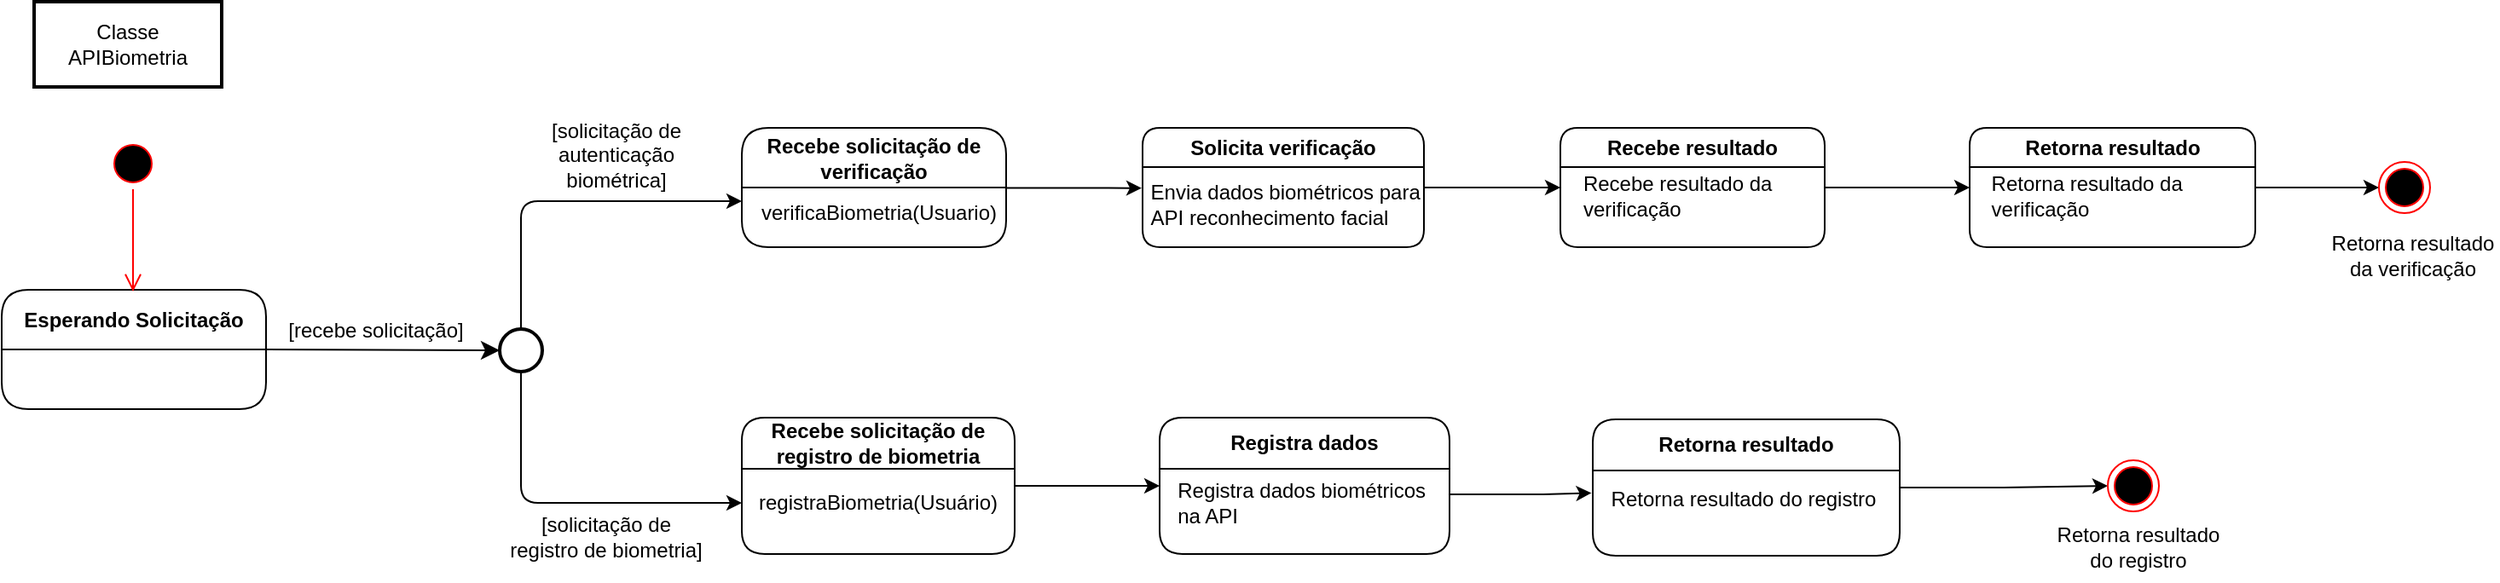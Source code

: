 <mxfile version="24.7.17">
  <diagram name="Página-1" id="fC4xaVk8DWp9LuVx3r3I">
    <mxGraphModel dx="2087" dy="592" grid="0" gridSize="10" guides="0" tooltips="1" connect="1" arrows="1" fold="1" page="0" pageScale="1" pageWidth="827" pageHeight="1169" math="0" shadow="0">
      <root>
        <mxCell id="0" />
        <mxCell id="1" parent="0" />
        <mxCell id="itOVfg9Iox0ewXBHak4l-5" value="" style="edgeStyle=orthogonalEdgeStyle;rounded=0;orthogonalLoop=1;jettySize=auto;html=1;entryX=0.025;entryY=0.258;entryDx=0;entryDy=0;entryPerimeter=0;" parent="1" source="itOVfg9Iox0ewXBHak4l-6" target="itOVfg9Iox0ewXBHak4l-10" edge="1">
          <mxGeometry relative="1" as="geometry">
            <Array as="points">
              <mxPoint x="400" y="715" />
            </Array>
          </mxGeometry>
        </mxCell>
        <mxCell id="itOVfg9Iox0ewXBHak4l-6" value="Recebe solicitação de verificação" style="swimlane;whiteSpace=wrap;html=1;startSize=35;rounded=1;" parent="1" vertex="1">
          <mxGeometry x="185" y="680" width="155" height="70" as="geometry" />
        </mxCell>
        <mxCell id="itOVfg9Iox0ewXBHak4l-7" value="verificaBiometria(Usuario)" style="text;html=1;align=center;verticalAlign=middle;resizable=0;points=[];autosize=1;strokeColor=none;fillColor=none;" parent="itOVfg9Iox0ewXBHak4l-6" vertex="1">
          <mxGeometry y="35" width="160" height="30" as="geometry" />
        </mxCell>
        <mxCell id="itOVfg9Iox0ewXBHak4l-8" value="" style="edgeStyle=orthogonalEdgeStyle;rounded=0;orthogonalLoop=1;jettySize=auto;html=1;" parent="1" source="itOVfg9Iox0ewXBHak4l-9" target="itOVfg9Iox0ewXBHak4l-13" edge="1">
          <mxGeometry relative="1" as="geometry">
            <Array as="points">
              <mxPoint x="650" y="715" />
              <mxPoint x="650" y="715" />
            </Array>
          </mxGeometry>
        </mxCell>
        <mxCell id="itOVfg9Iox0ewXBHak4l-9" value="Solicita verificação" style="swimlane;whiteSpace=wrap;html=1;rounded=1;" parent="1" vertex="1">
          <mxGeometry x="420" y="680" width="165" height="70" as="geometry" />
        </mxCell>
        <mxCell id="itOVfg9Iox0ewXBHak4l-10" value="&lt;div style=&quot;text-align: justify;&quot;&gt;Envia dados biométricos para&amp;nbsp;&lt;/div&gt;&lt;div style=&quot;text-align: justify;&quot;&gt;API reconhecimento facial&lt;/div&gt;" style="text;html=1;align=center;verticalAlign=middle;resizable=0;points=[];autosize=1;strokeColor=none;fillColor=none;" parent="itOVfg9Iox0ewXBHak4l-9" vertex="1">
          <mxGeometry x="-5" y="25" width="180" height="40" as="geometry" />
        </mxCell>
        <mxCell id="itOVfg9Iox0ewXBHak4l-11" value="" style="edgeStyle=orthogonalEdgeStyle;rounded=0;orthogonalLoop=1;jettySize=auto;html=1;entryX=0;entryY=0.5;entryDx=0;entryDy=0;" parent="1" source="itOVfg9Iox0ewXBHak4l-12" target="itOVfg9Iox0ewXBHak4l-18" edge="1">
          <mxGeometry relative="1" as="geometry">
            <mxPoint x="895" y="715" as="targetPoint" />
          </mxGeometry>
        </mxCell>
        <mxCell id="itOVfg9Iox0ewXBHak4l-12" value="Recebe resultado" style="swimlane;whiteSpace=wrap;html=1;rounded=1;" parent="1" vertex="1">
          <mxGeometry x="665" y="680" width="155" height="70" as="geometry" />
        </mxCell>
        <mxCell id="itOVfg9Iox0ewXBHak4l-13" value="&lt;div style=&quot;text-align: justify;&quot;&gt;&lt;span style=&quot;background-color: initial;&quot;&gt;Recebe resultado da&amp;nbsp;&lt;/span&gt;&lt;/div&gt;&lt;div style=&quot;text-align: justify;&quot;&gt;verificação&lt;/div&gt;" style="text;html=1;align=center;verticalAlign=middle;resizable=0;points=[];autosize=1;strokeColor=none;fillColor=none;" parent="itOVfg9Iox0ewXBHak4l-12" vertex="1">
          <mxGeometry y="20" width="140" height="40" as="geometry" />
        </mxCell>
        <mxCell id="itOVfg9Iox0ewXBHak4l-15" value="&lt;div style=&quot;&quot;&gt;&lt;span style=&quot;background-color: initial;&quot;&gt;Retorna resultado da verificação&lt;/span&gt;&lt;/div&gt;" style="text;html=1;align=center;verticalAlign=middle;whiteSpace=wrap;rounded=0;" parent="1" vertex="1">
          <mxGeometry x="1115" y="735" width="100" height="40" as="geometry" />
        </mxCell>
        <mxCell id="itOVfg9Iox0ewXBHak4l-17" value="" style="edgeStyle=orthogonalEdgeStyle;rounded=0;orthogonalLoop=1;jettySize=auto;html=1;" parent="1" source="itOVfg9Iox0ewXBHak4l-18" edge="1">
          <mxGeometry relative="1" as="geometry">
            <mxPoint x="1145" y="715" as="targetPoint" />
          </mxGeometry>
        </mxCell>
        <mxCell id="itOVfg9Iox0ewXBHak4l-18" value="Retorna resultado" style="swimlane;whiteSpace=wrap;html=1;rounded=1;" parent="1" vertex="1">
          <mxGeometry x="905" y="680" width="167.5" height="70" as="geometry" />
        </mxCell>
        <mxCell id="itOVfg9Iox0ewXBHak4l-19" value="&lt;div style=&quot;text-align: justify;&quot;&gt;&lt;span style=&quot;background-color: initial;&quot;&gt;Retorna resultado da&amp;nbsp;&lt;/span&gt;&lt;/div&gt;&lt;div style=&quot;text-align: justify;&quot;&gt;verificação&lt;/div&gt;" style="text;html=1;align=center;verticalAlign=middle;resizable=0;points=[];autosize=1;strokeColor=none;fillColor=none;" parent="itOVfg9Iox0ewXBHak4l-18" vertex="1">
          <mxGeometry y="20" width="140" height="40" as="geometry" />
        </mxCell>
        <mxCell id="itOVfg9Iox0ewXBHak4l-20" value="" style="edgeStyle=orthogonalEdgeStyle;rounded=0;orthogonalLoop=1;jettySize=auto;html=1;entryX=0;entryY=0.5;entryDx=0;entryDy=0;" parent="1" source="itOVfg9Iox0ewXBHak4l-21" target="itOVfg9Iox0ewXBHak4l-80" edge="1">
          <mxGeometry relative="1" as="geometry" />
        </mxCell>
        <mxCell id="itOVfg9Iox0ewXBHak4l-21" value="Recebe solicitação de registro de biometria" style="swimlane;whiteSpace=wrap;html=1;startSize=30;rounded=1;" parent="1" vertex="1">
          <mxGeometry x="185" y="850" width="160" height="80" as="geometry" />
        </mxCell>
        <mxCell id="itOVfg9Iox0ewXBHak4l-22" value="&lt;div style=&quot;text-align: justify;&quot;&gt;&lt;span style=&quot;text-wrap: nowrap;&quot;&gt;registraBiometria(Usuário)&lt;/span&gt;&lt;/div&gt;" style="text;html=1;align=center;verticalAlign=middle;whiteSpace=wrap;rounded=0;" parent="itOVfg9Iox0ewXBHak4l-21" vertex="1">
          <mxGeometry y="25" width="160" height="50" as="geometry" />
        </mxCell>
        <mxCell id="itOVfg9Iox0ewXBHak4l-26" value="&lt;div style=&quot;&quot;&gt;&lt;span style=&quot;background-color: initial;&quot;&gt;Retorna resultado do registro&lt;/span&gt;&lt;/div&gt;" style="text;html=1;align=center;verticalAlign=middle;whiteSpace=wrap;rounded=0;" parent="1" vertex="1">
          <mxGeometry x="954" y="906" width="100" height="40" as="geometry" />
        </mxCell>
        <mxCell id="itOVfg9Iox0ewXBHak4l-39" style="edgeStyle=orthogonalEdgeStyle;rounded=1;orthogonalLoop=1;jettySize=auto;html=1;entryX=0;entryY=0.5;entryDx=0;entryDy=0;curved=0;" parent="1" source="itOVfg9Iox0ewXBHak4l-43" target="itOVfg9Iox0ewXBHak4l-22" edge="1">
          <mxGeometry relative="1" as="geometry">
            <mxPoint x="55" y="430" as="targetPoint" />
            <Array as="points">
              <mxPoint x="56" y="900" />
            </Array>
          </mxGeometry>
        </mxCell>
        <mxCell id="itOVfg9Iox0ewXBHak4l-123" style="edgeStyle=orthogonalEdgeStyle;rounded=1;orthogonalLoop=1;jettySize=auto;html=1;curved=0;" parent="1" source="itOVfg9Iox0ewXBHak4l-43" target="itOVfg9Iox0ewXBHak4l-7" edge="1">
          <mxGeometry relative="1" as="geometry">
            <mxPoint x="50" y="700" as="targetPoint" />
            <Array as="points">
              <mxPoint x="55" y="723" />
            </Array>
          </mxGeometry>
        </mxCell>
        <mxCell id="itOVfg9Iox0ewXBHak4l-43" value="" style="ellipse;whiteSpace=wrap;html=1;aspect=fixed;strokeWidth=2;" parent="1" vertex="1">
          <mxGeometry x="43" y="798" width="25" height="25" as="geometry" />
        </mxCell>
        <mxCell id="itOVfg9Iox0ewXBHak4l-79" value="" style="edgeStyle=orthogonalEdgeStyle;rounded=0;orthogonalLoop=1;jettySize=auto;html=1;entryX=-0.01;entryY=0.354;entryDx=0;entryDy=0;entryPerimeter=0;" parent="1" target="itOVfg9Iox0ewXBHak4l-84" edge="1">
          <mxGeometry relative="1" as="geometry">
            <mxPoint x="600" y="895" as="sourcePoint" />
            <Array as="points">
              <mxPoint x="655" y="895" />
            </Array>
            <mxPoint x="690.0" y="895" as="targetPoint" />
          </mxGeometry>
        </mxCell>
        <mxCell id="itOVfg9Iox0ewXBHak4l-80" value="Registra dados" style="swimlane;whiteSpace=wrap;html=1;startSize=30;rounded=1;" parent="1" vertex="1">
          <mxGeometry x="430" y="850" width="170" height="80" as="geometry" />
        </mxCell>
        <mxCell id="itOVfg9Iox0ewXBHak4l-81" value="&lt;div style=&quot;text-align: justify;&quot;&gt;&lt;span style=&quot;text-align: center;&quot;&gt;Registra dados biométricos&amp;nbsp;&lt;/span&gt;&lt;br&gt;&lt;/div&gt;&lt;div style=&quot;text-align: justify;&quot;&gt;&lt;span style=&quot;text-align: center;&quot;&gt;na API&lt;/span&gt;&lt;/div&gt;" style="text;html=1;align=center;verticalAlign=middle;whiteSpace=wrap;rounded=0;" parent="itOVfg9Iox0ewXBHak4l-80" vertex="1">
          <mxGeometry x="5" y="25" width="160" height="50" as="geometry" />
        </mxCell>
        <mxCell id="itOVfg9Iox0ewXBHak4l-82" value="" style="edgeStyle=orthogonalEdgeStyle;rounded=0;orthogonalLoop=1;jettySize=auto;html=1;" parent="1" source="itOVfg9Iox0ewXBHak4l-83" edge="1">
          <mxGeometry relative="1" as="geometry">
            <mxPoint x="986" y="890" as="targetPoint" />
          </mxGeometry>
        </mxCell>
        <mxCell id="itOVfg9Iox0ewXBHak4l-83" value="Retorna resultado" style="swimlane;whiteSpace=wrap;html=1;startSize=30;rounded=1;" parent="1" vertex="1">
          <mxGeometry x="684" y="851" width="180" height="80" as="geometry" />
        </mxCell>
        <mxCell id="itOVfg9Iox0ewXBHak4l-84" value="Retorna resultado do registro" style="text;html=1;align=center;verticalAlign=middle;resizable=0;points=[];autosize=1;strokeColor=none;fillColor=none;" parent="itOVfg9Iox0ewXBHak4l-83" vertex="1">
          <mxGeometry x="1" y="34" width="173" height="26" as="geometry" />
        </mxCell>
        <mxCell id="pQMqt9ZAhFRioXDlWmNi-1" value="" style="ellipse;html=1;shape=endState;fillColor=#000000;strokeColor=#ff0000;fontFamily=Helvetica;fontSize=12;fontColor=default;labelBackgroundColor=default;" vertex="1" parent="1">
          <mxGeometry x="1145" y="700" width="30" height="30" as="geometry" />
        </mxCell>
        <mxCell id="pQMqt9ZAhFRioXDlWmNi-2" value="" style="ellipse;html=1;shape=endState;fillColor=#000000;strokeColor=#ff0000;fontFamily=Helvetica;fontSize=12;fontColor=default;labelBackgroundColor=default;" vertex="1" parent="1">
          <mxGeometry x="986" y="875" width="30" height="30" as="geometry" />
        </mxCell>
        <mxCell id="pQMqt9ZAhFRioXDlWmNi-5" style="edgeStyle=none;shape=connector;curved=0;rounded=1;orthogonalLoop=1;jettySize=auto;html=1;exitX=1;exitY=0.5;exitDx=0;exitDy=0;entryX=0;entryY=0.5;entryDx=0;entryDy=0;strokeColor=default;align=center;verticalAlign=middle;fontFamily=Helvetica;fontSize=12;fontColor=default;labelBackgroundColor=default;startSize=8;endArrow=classic;endSize=8;" edge="1" parent="1" source="pQMqt9ZAhFRioXDlWmNi-3" target="itOVfg9Iox0ewXBHak4l-43">
          <mxGeometry relative="1" as="geometry" />
        </mxCell>
        <mxCell id="pQMqt9ZAhFRioXDlWmNi-8" value="[recebe solicitação]" style="edgeLabel;html=1;align=center;verticalAlign=middle;resizable=0;points=[];fontSize=12;fontFamily=Helvetica;fontColor=default;labelBackgroundColor=default;" vertex="1" connectable="0" parent="pQMqt9ZAhFRioXDlWmNi-5">
          <mxGeometry x="-0.153" y="1" relative="1" as="geometry">
            <mxPoint x="6" y="-10" as="offset" />
          </mxGeometry>
        </mxCell>
        <mxCell id="pQMqt9ZAhFRioXDlWmNi-3" value="Esperando Solicitação" style="swimlane;whiteSpace=wrap;html=1;startSize=35;rounded=1;" vertex="1" parent="1">
          <mxGeometry x="-249" y="775" width="155" height="70" as="geometry" />
        </mxCell>
        <mxCell id="pQMqt9ZAhFRioXDlWmNi-9" value="" style="ellipse;html=1;shape=startState;fillColor=#000000;strokeColor=#ff0000;fontFamily=Helvetica;fontSize=12;fontColor=default;labelBackgroundColor=default;" vertex="1" parent="1">
          <mxGeometry x="-187" y="686" width="30" height="30" as="geometry" />
        </mxCell>
        <mxCell id="pQMqt9ZAhFRioXDlWmNi-10" value="" style="edgeStyle=orthogonalEdgeStyle;html=1;verticalAlign=bottom;endArrow=open;endSize=8;strokeColor=#ff0000;rounded=1;align=center;fontFamily=Helvetica;fontSize=12;fontColor=default;labelBackgroundColor=default;curved=0;" edge="1" source="pQMqt9ZAhFRioXDlWmNi-9" parent="1">
          <mxGeometry relative="1" as="geometry">
            <mxPoint x="-172" y="776" as="targetPoint" />
          </mxGeometry>
        </mxCell>
        <mxCell id="pQMqt9ZAhFRioXDlWmNi-11" value="Classe APIBiometria" style="html=1;whiteSpace=wrap;fontFamily=Helvetica;fontSize=12;fontColor=default;labelBackgroundColor=default;strokeWidth=2;" vertex="1" parent="1">
          <mxGeometry x="-230" y="606" width="110" height="50" as="geometry" />
        </mxCell>
        <mxCell id="pQMqt9ZAhFRioXDlWmNi-12" value="[solicitação de&lt;div&gt;autenticação&lt;/div&gt;&lt;div&gt;biométrica]&lt;/div&gt;" style="edgeLabel;html=1;align=center;verticalAlign=middle;resizable=0;points=[];fontSize=12;fontFamily=Helvetica;fontColor=default;labelBackgroundColor=default;" vertex="1" connectable="0" parent="1">
          <mxGeometry x="110.998" y="696.001" as="geometry" />
        </mxCell>
        <mxCell id="pQMqt9ZAhFRioXDlWmNi-13" value="[solicitação de&lt;div&gt;registro de biometria]&lt;br&gt;&lt;/div&gt;" style="edgeLabel;html=1;align=center;verticalAlign=middle;resizable=0;points=[];fontSize=12;fontFamily=Helvetica;fontColor=default;labelBackgroundColor=default;" vertex="1" connectable="0" parent="1">
          <mxGeometry x="104.998" y="920.001" as="geometry" />
        </mxCell>
      </root>
    </mxGraphModel>
  </diagram>
</mxfile>
